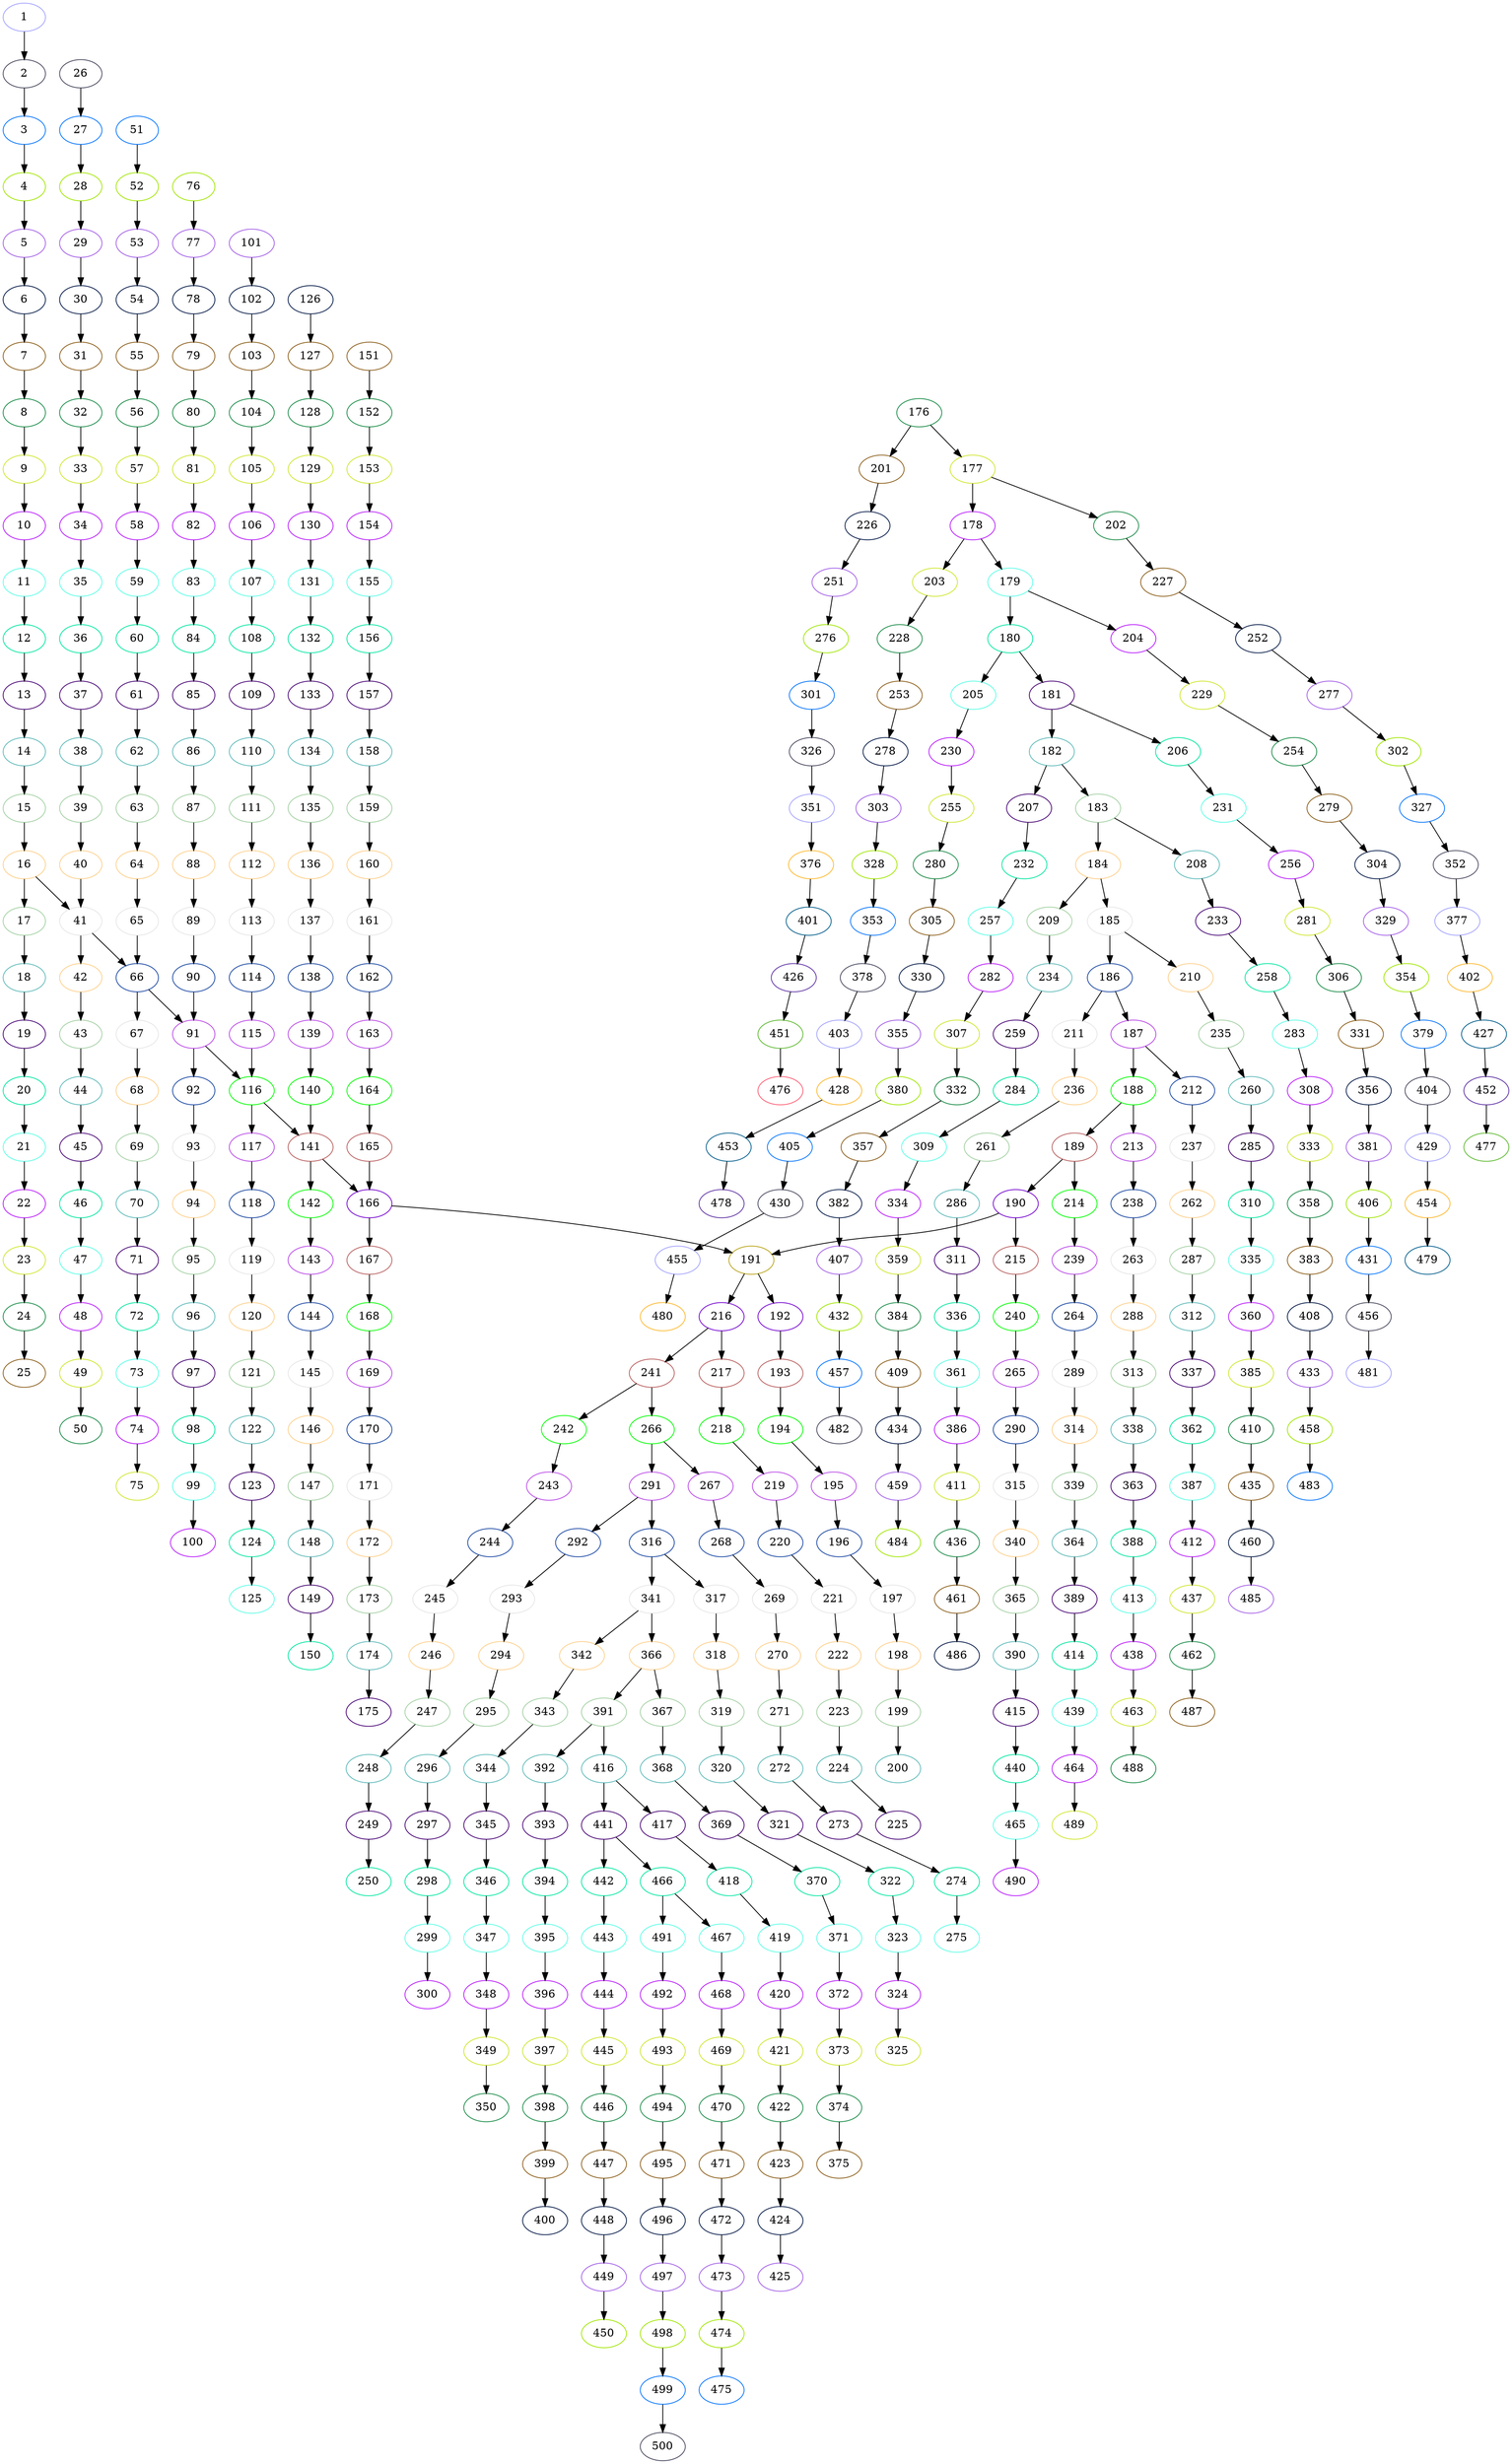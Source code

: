 digraph sample {
191 [color="#b8a117"];
166 [color="#7300cf"];
190 [color="#7300cf"];
216 [color="#7300cf"];
192 [color="#7300cf"];
141 [color="#b85c5c"];
165 [color="#b85c5c"];
167 [color="#b85c5c"];
189 [color="#b85c5c"];
215 [color="#b85c5c"];
241 [color="#b85c5c"];
217 [color="#b85c5c"];
193 [color="#b85c5c"];
116 [color="#00fd00"];
140 [color="#00fd00"];
142 [color="#00fd00"];
164 [color="#00fd00"];
168 [color="#00fd00"];
188 [color="#00fd00"];
214 [color="#00fd00"];
240 [color="#00fd00"];
266 [color="#00fd00"];
242 [color="#00fd00"];
218 [color="#00fd00"];
194 [color="#00fd00"];
91 [color="#b845e6"];
115 [color="#b845e6"];
117 [color="#b845e6"];
139 [color="#b845e6"];
143 [color="#b845e6"];
163 [color="#b845e6"];
169 [color="#b845e6"];
187 [color="#b845e6"];
213 [color="#b845e6"];
239 [color="#b845e6"];
265 [color="#b845e6"];
291 [color="#b845e6"];
267 [color="#b845e6"];
243 [color="#b845e6"];
219 [color="#b845e6"];
195 [color="#b845e6"];
66 [color="#1745a1"];
90 [color="#1745a1"];
92 [color="#1745a1"];
114 [color="#1745a1"];
118 [color="#1745a1"];
138 [color="#1745a1"];
144 [color="#1745a1"];
162 [color="#1745a1"];
170 [color="#1745a1"];
186 [color="#1745a1"];
212 [color="#1745a1"];
238 [color="#1745a1"];
264 [color="#1745a1"];
290 [color="#1745a1"];
316 [color="#1745a1"];
292 [color="#1745a1"];
268 [color="#1745a1"];
244 [color="#1745a1"];
220 [color="#1745a1"];
196 [color="#1745a1"];
41 [color="#e6e6e6"];
65 [color="#e6e6e6"];
67 [color="#e6e6e6"];
89 [color="#e6e6e6"];
93 [color="#e6e6e6"];
113 [color="#e6e6e6"];
119 [color="#e6e6e6"];
137 [color="#e6e6e6"];
145 [color="#e6e6e6"];
161 [color="#e6e6e6"];
171 [color="#e6e6e6"];
185 [color="#e6e6e6"];
211 [color="#e6e6e6"];
237 [color="#e6e6e6"];
263 [color="#e6e6e6"];
289 [color="#e6e6e6"];
315 [color="#e6e6e6"];
341 [color="#e6e6e6"];
317 [color="#e6e6e6"];
293 [color="#e6e6e6"];
269 [color="#e6e6e6"];
245 [color="#e6e6e6"];
221 [color="#e6e6e6"];
197 [color="#e6e6e6"];
16 [color="#fdcf8a"];
40 [color="#fdcf8a"];
42 [color="#fdcf8a"];
64 [color="#fdcf8a"];
68 [color="#fdcf8a"];
88 [color="#fdcf8a"];
94 [color="#fdcf8a"];
112 [color="#fdcf8a"];
120 [color="#fdcf8a"];
136 [color="#fdcf8a"];
146 [color="#fdcf8a"];
160 [color="#fdcf8a"];
172 [color="#fdcf8a"];
184 [color="#fdcf8a"];
210 [color="#fdcf8a"];
236 [color="#fdcf8a"];
262 [color="#fdcf8a"];
288 [color="#fdcf8a"];
314 [color="#fdcf8a"];
340 [color="#fdcf8a"];
366 [color="#fdcf8a"];
342 [color="#fdcf8a"];
318 [color="#fdcf8a"];
294 [color="#fdcf8a"];
270 [color="#fdcf8a"];
246 [color="#fdcf8a"];
222 [color="#fdcf8a"];
198 [color="#fdcf8a"];
15 [color="#a1cfa1"];
17 [color="#a1cfa1"];
39 [color="#a1cfa1"];
43 [color="#a1cfa1"];
63 [color="#a1cfa1"];
69 [color="#a1cfa1"];
87 [color="#a1cfa1"];
95 [color="#a1cfa1"];
111 [color="#a1cfa1"];
121 [color="#a1cfa1"];
135 [color="#a1cfa1"];
147 [color="#a1cfa1"];
159 [color="#a1cfa1"];
173 [color="#a1cfa1"];
183 [color="#a1cfa1"];
209 [color="#a1cfa1"];
235 [color="#a1cfa1"];
261 [color="#a1cfa1"];
287 [color="#a1cfa1"];
313 [color="#a1cfa1"];
339 [color="#a1cfa1"];
365 [color="#a1cfa1"];
391 [color="#a1cfa1"];
367 [color="#a1cfa1"];
343 [color="#a1cfa1"];
319 [color="#a1cfa1"];
295 [color="#a1cfa1"];
271 [color="#a1cfa1"];
247 [color="#a1cfa1"];
223 [color="#a1cfa1"];
199 [color="#a1cfa1"];
14 [color="#5cb8b8"];
18 [color="#5cb8b8"];
38 [color="#5cb8b8"];
44 [color="#5cb8b8"];
62 [color="#5cb8b8"];
70 [color="#5cb8b8"];
86 [color="#5cb8b8"];
96 [color="#5cb8b8"];
110 [color="#5cb8b8"];
122 [color="#5cb8b8"];
134 [color="#5cb8b8"];
148 [color="#5cb8b8"];
158 [color="#5cb8b8"];
174 [color="#5cb8b8"];
182 [color="#5cb8b8"];
208 [color="#5cb8b8"];
234 [color="#5cb8b8"];
260 [color="#5cb8b8"];
286 [color="#5cb8b8"];
312 [color="#5cb8b8"];
338 [color="#5cb8b8"];
364 [color="#5cb8b8"];
390 [color="#5cb8b8"];
416 [color="#5cb8b8"];
392 [color="#5cb8b8"];
368 [color="#5cb8b8"];
344 [color="#5cb8b8"];
320 [color="#5cb8b8"];
296 [color="#5cb8b8"];
272 [color="#5cb8b8"];
248 [color="#5cb8b8"];
224 [color="#5cb8b8"];
200 [color="#5cb8b8"];
13 [color="#450073"];
19 [color="#450073"];
37 [color="#450073"];
45 [color="#450073"];
61 [color="#450073"];
71 [color="#450073"];
85 [color="#450073"];
97 [color="#450073"];
109 [color="#450073"];
123 [color="#450073"];
133 [color="#450073"];
149 [color="#450073"];
157 [color="#450073"];
175 [color="#450073"];
181 [color="#450073"];
207 [color="#450073"];
233 [color="#450073"];
259 [color="#450073"];
285 [color="#450073"];
311 [color="#450073"];
337 [color="#450073"];
363 [color="#450073"];
389 [color="#450073"];
415 [color="#450073"];
441 [color="#450073"];
417 [color="#450073"];
393 [color="#450073"];
369 [color="#450073"];
345 [color="#450073"];
321 [color="#450073"];
297 [color="#450073"];
273 [color="#450073"];
249 [color="#450073"];
225 [color="#450073"];
12 [color="#00e6a1"];
20 [color="#00e6a1"];
36 [color="#00e6a1"];
46 [color="#00e6a1"];
60 [color="#00e6a1"];
72 [color="#00e6a1"];
84 [color="#00e6a1"];
98 [color="#00e6a1"];
108 [color="#00e6a1"];
124 [color="#00e6a1"];
132 [color="#00e6a1"];
150 [color="#00e6a1"];
156 [color="#00e6a1"];
180 [color="#00e6a1"];
206 [color="#00e6a1"];
232 [color="#00e6a1"];
258 [color="#00e6a1"];
284 [color="#00e6a1"];
310 [color="#00e6a1"];
336 [color="#00e6a1"];
362 [color="#00e6a1"];
388 [color="#00e6a1"];
414 [color="#00e6a1"];
440 [color="#00e6a1"];
466 [color="#00e6a1"];
442 [color="#00e6a1"];
418 [color="#00e6a1"];
394 [color="#00e6a1"];
370 [color="#00e6a1"];
346 [color="#00e6a1"];
322 [color="#00e6a1"];
298 [color="#00e6a1"];
274 [color="#00e6a1"];
250 [color="#00e6a1"];
11 [color="#5cfde6"];
21 [color="#5cfde6"];
35 [color="#5cfde6"];
47 [color="#5cfde6"];
59 [color="#5cfde6"];
73 [color="#5cfde6"];
83 [color="#5cfde6"];
99 [color="#5cfde6"];
107 [color="#5cfde6"];
125 [color="#5cfde6"];
131 [color="#5cfde6"];
155 [color="#5cfde6"];
179 [color="#5cfde6"];
205 [color="#5cfde6"];
231 [color="#5cfde6"];
257 [color="#5cfde6"];
283 [color="#5cfde6"];
309 [color="#5cfde6"];
335 [color="#5cfde6"];
361 [color="#5cfde6"];
387 [color="#5cfde6"];
413 [color="#5cfde6"];
439 [color="#5cfde6"];
465 [color="#5cfde6"];
491 [color="#5cfde6"];
467 [color="#5cfde6"];
443 [color="#5cfde6"];
419 [color="#5cfde6"];
395 [color="#5cfde6"];
371 [color="#5cfde6"];
347 [color="#5cfde6"];
323 [color="#5cfde6"];
299 [color="#5cfde6"];
275 [color="#5cfde6"];
10 [color="#b817fd"];
22 [color="#b817fd"];
34 [color="#b817fd"];
48 [color="#b817fd"];
58 [color="#b817fd"];
74 [color="#b817fd"];
82 [color="#b817fd"];
100 [color="#b817fd"];
106 [color="#b817fd"];
130 [color="#b817fd"];
154 [color="#b817fd"];
178 [color="#b817fd"];
204 [color="#b817fd"];
230 [color="#b817fd"];
256 [color="#b817fd"];
282 [color="#b817fd"];
308 [color="#b817fd"];
334 [color="#b817fd"];
360 [color="#b817fd"];
386 [color="#b817fd"];
412 [color="#b817fd"];
438 [color="#b817fd"];
464 [color="#b817fd"];
490 [color="#b817fd"];
492 [color="#b817fd"];
468 [color="#b817fd"];
444 [color="#b817fd"];
420 [color="#b817fd"];
396 [color="#b817fd"];
372 [color="#b817fd"];
348 [color="#b817fd"];
324 [color="#b817fd"];
300 [color="#b817fd"];
9 [color="#cfe62e"];
23 [color="#cfe62e"];
33 [color="#cfe62e"];
49 [color="#cfe62e"];
57 [color="#cfe62e"];
75 [color="#cfe62e"];
81 [color="#cfe62e"];
105 [color="#cfe62e"];
129 [color="#cfe62e"];
153 [color="#cfe62e"];
177 [color="#cfe62e"];
203 [color="#cfe62e"];
229 [color="#cfe62e"];
255 [color="#cfe62e"];
281 [color="#cfe62e"];
307 [color="#cfe62e"];
333 [color="#cfe62e"];
359 [color="#cfe62e"];
385 [color="#cfe62e"];
411 [color="#cfe62e"];
437 [color="#cfe62e"];
463 [color="#cfe62e"];
489 [color="#cfe62e"];
493 [color="#cfe62e"];
469 [color="#cfe62e"];
445 [color="#cfe62e"];
421 [color="#cfe62e"];
397 [color="#cfe62e"];
373 [color="#cfe62e"];
349 [color="#cfe62e"];
325 [color="#cfe62e"];
8 [color="#178a45"];
24 [color="#178a45"];
32 [color="#178a45"];
50 [color="#178a45"];
56 [color="#178a45"];
80 [color="#178a45"];
104 [color="#178a45"];
128 [color="#178a45"];
152 [color="#178a45"];
176 [color="#178a45"];
202 [color="#178a45"];
228 [color="#178a45"];
254 [color="#178a45"];
280 [color="#178a45"];
306 [color="#178a45"];
332 [color="#178a45"];
358 [color="#178a45"];
384 [color="#178a45"];
410 [color="#178a45"];
436 [color="#178a45"];
462 [color="#178a45"];
488 [color="#178a45"];
494 [color="#178a45"];
470 [color="#178a45"];
446 [color="#178a45"];
422 [color="#178a45"];
398 [color="#178a45"];
374 [color="#178a45"];
350 [color="#178a45"];
7 [color="#8a5c17"];
25 [color="#8a5c17"];
31 [color="#8a5c17"];
55 [color="#8a5c17"];
79 [color="#8a5c17"];
103 [color="#8a5c17"];
127 [color="#8a5c17"];
151 [color="#8a5c17"];
201 [color="#8a5c17"];
227 [color="#8a5c17"];
253 [color="#8a5c17"];
279 [color="#8a5c17"];
305 [color="#8a5c17"];
331 [color="#8a5c17"];
357 [color="#8a5c17"];
383 [color="#8a5c17"];
409 [color="#8a5c17"];
435 [color="#8a5c17"];
461 [color="#8a5c17"];
487 [color="#8a5c17"];
495 [color="#8a5c17"];
471 [color="#8a5c17"];
447 [color="#8a5c17"];
423 [color="#8a5c17"];
399 [color="#8a5c17"];
375 [color="#8a5c17"];
6 [color="#001745"];
30 [color="#001745"];
54 [color="#001745"];
78 [color="#001745"];
102 [color="#001745"];
126 [color="#001745"];
226 [color="#001745"];
252 [color="#001745"];
278 [color="#001745"];
304 [color="#001745"];
330 [color="#001745"];
356 [color="#001745"];
382 [color="#001745"];
408 [color="#001745"];
434 [color="#001745"];
460 [color="#001745"];
486 [color="#001745"];
496 [color="#001745"];
472 [color="#001745"];
448 [color="#001745"];
424 [color="#001745"];
400 [color="#001745"];
5 [color="#a15ce6"];
29 [color="#a15ce6"];
53 [color="#a15ce6"];
77 [color="#a15ce6"];
101 [color="#a15ce6"];
251 [color="#a15ce6"];
277 [color="#a15ce6"];
303 [color="#a15ce6"];
329 [color="#a15ce6"];
355 [color="#a15ce6"];
381 [color="#a15ce6"];
407 [color="#a15ce6"];
433 [color="#a15ce6"];
459 [color="#a15ce6"];
485 [color="#a15ce6"];
497 [color="#a15ce6"];
473 [color="#a15ce6"];
449 [color="#a15ce6"];
425 [color="#a15ce6"];
4 [color="#a1e600"];
28 [color="#a1e600"];
52 [color="#a1e600"];
76 [color="#a1e600"];
276 [color="#a1e600"];
302 [color="#a1e600"];
328 [color="#a1e600"];
354 [color="#a1e600"];
380 [color="#a1e600"];
406 [color="#a1e600"];
432 [color="#a1e600"];
458 [color="#a1e600"];
484 [color="#a1e600"];
498 [color="#a1e600"];
474 [color="#a1e600"];
450 [color="#a1e600"];
3 [color="#0073fd"];
27 [color="#0073fd"];
51 [color="#0073fd"];
301 [color="#0073fd"];
327 [color="#0073fd"];
353 [color="#0073fd"];
379 [color="#0073fd"];
405 [color="#0073fd"];
431 [color="#0073fd"];
457 [color="#0073fd"];
483 [color="#0073fd"];
499 [color="#0073fd"];
475 [color="#0073fd"];
2 [color="#45455c"];
26 [color="#45455c"];
326 [color="#45455c"];
352 [color="#45455c"];
378 [color="#45455c"];
404 [color="#45455c"];
430 [color="#45455c"];
456 [color="#45455c"];
482 [color="#45455c"];
500 [color="#45455c"];
1 [color="#a1a1fd"];
351 [color="#a1a1fd"];
377 [color="#a1a1fd"];
403 [color="#a1a1fd"];
429 [color="#a1a1fd"];
455 [color="#a1a1fd"];
481 [color="#a1a1fd"];
376 [color="#fdb82e"];
402 [color="#fdb82e"];
428 [color="#fdb82e"];
454 [color="#fdb82e"];
480 [color="#fdb82e"];
401 [color="#005c8a"];
427 [color="#005c8a"];
453 [color="#005c8a"];
479 [color="#005c8a"];
426 [color="#5c2ea1"];
452 [color="#5c2ea1"];
478 [color="#5c2ea1"];
451 [color="#5cb82e"];
477 [color="#5cb82e"];
476 [color="#fd5c73"];
1 -> 2[color="black"];
2 -> 3[color="black"];
3 -> 4[color="black"];
4 -> 5[color="black"];
5 -> 6[color="black"];
6 -> 7[color="black"];
7 -> 8[color="black"];
8 -> 9[color="black"];
9 -> 10[color="black"];
10 -> 11[color="black"];
11 -> 12[color="black"];
12 -> 13[color="black"];
13 -> 14[color="black"];
14 -> 15[color="black"];
15 -> 16[color="black"];
16 -> 41[color="black"];
16 -> 17[color="black"];
17 -> 18[color="black"];
18 -> 19[color="black"];
19 -> 20[color="black"];
20 -> 21[color="black"];
21 -> 22[color="black"];
22 -> 23[color="black"];
23 -> 24[color="black"];
24 -> 25[color="black"];
26 -> 27[color="black"];
27 -> 28[color="black"];
28 -> 29[color="black"];
29 -> 30[color="black"];
30 -> 31[color="black"];
31 -> 32[color="black"];
32 -> 33[color="black"];
33 -> 34[color="black"];
34 -> 35[color="black"];
35 -> 36[color="black"];
36 -> 37[color="black"];
37 -> 38[color="black"];
38 -> 39[color="black"];
39 -> 40[color="black"];
40 -> 41[color="black"];
41 -> 66[color="black"];
41 -> 42[color="black"];
42 -> 43[color="black"];
43 -> 44[color="black"];
44 -> 45[color="black"];
45 -> 46[color="black"];
46 -> 47[color="black"];
47 -> 48[color="black"];
48 -> 49[color="black"];
49 -> 50[color="black"];
51 -> 52[color="black"];
52 -> 53[color="black"];
53 -> 54[color="black"];
54 -> 55[color="black"];
55 -> 56[color="black"];
56 -> 57[color="black"];
57 -> 58[color="black"];
58 -> 59[color="black"];
59 -> 60[color="black"];
60 -> 61[color="black"];
61 -> 62[color="black"];
62 -> 63[color="black"];
63 -> 64[color="black"];
64 -> 65[color="black"];
65 -> 66[color="black"];
66 -> 91[color="black"];
66 -> 67[color="black"];
67 -> 68[color="black"];
68 -> 69[color="black"];
69 -> 70[color="black"];
70 -> 71[color="black"];
71 -> 72[color="black"];
72 -> 73[color="black"];
73 -> 74[color="black"];
74 -> 75[color="black"];
76 -> 77[color="black"];
77 -> 78[color="black"];
78 -> 79[color="black"];
79 -> 80[color="black"];
80 -> 81[color="black"];
81 -> 82[color="black"];
82 -> 83[color="black"];
83 -> 84[color="black"];
84 -> 85[color="black"];
85 -> 86[color="black"];
86 -> 87[color="black"];
87 -> 88[color="black"];
88 -> 89[color="black"];
89 -> 90[color="black"];
90 -> 91[color="black"];
91 -> 116[color="black"];
91 -> 92[color="black"];
92 -> 93[color="black"];
93 -> 94[color="black"];
94 -> 95[color="black"];
95 -> 96[color="black"];
96 -> 97[color="black"];
97 -> 98[color="black"];
98 -> 99[color="black"];
99 -> 100[color="black"];
101 -> 102[color="black"];
102 -> 103[color="black"];
103 -> 104[color="black"];
104 -> 105[color="black"];
105 -> 106[color="black"];
106 -> 107[color="black"];
107 -> 108[color="black"];
108 -> 109[color="black"];
109 -> 110[color="black"];
110 -> 111[color="black"];
111 -> 112[color="black"];
112 -> 113[color="black"];
113 -> 114[color="black"];
114 -> 115[color="black"];
115 -> 116[color="black"];
116 -> 141[color="black"];
116 -> 117[color="black"];
117 -> 118[color="black"];
118 -> 119[color="black"];
119 -> 120[color="black"];
120 -> 121[color="black"];
121 -> 122[color="black"];
122 -> 123[color="black"];
123 -> 124[color="black"];
124 -> 125[color="black"];
126 -> 127[color="black"];
127 -> 128[color="black"];
128 -> 129[color="black"];
129 -> 130[color="black"];
130 -> 131[color="black"];
131 -> 132[color="black"];
132 -> 133[color="black"];
133 -> 134[color="black"];
134 -> 135[color="black"];
135 -> 136[color="black"];
136 -> 137[color="black"];
137 -> 138[color="black"];
138 -> 139[color="black"];
139 -> 140[color="black"];
140 -> 141[color="black"];
141 -> 166[color="black"];
141 -> 142[color="black"];
142 -> 143[color="black"];
143 -> 144[color="black"];
144 -> 145[color="black"];
145 -> 146[color="black"];
146 -> 147[color="black"];
147 -> 148[color="black"];
148 -> 149[color="black"];
149 -> 150[color="black"];
151 -> 152[color="black"];
152 -> 153[color="black"];
153 -> 154[color="black"];
154 -> 155[color="black"];
155 -> 156[color="black"];
156 -> 157[color="black"];
157 -> 158[color="black"];
158 -> 159[color="black"];
159 -> 160[color="black"];
160 -> 161[color="black"];
161 -> 162[color="black"];
162 -> 163[color="black"];
163 -> 164[color="black"];
164 -> 165[color="black"];
165 -> 166[color="black"];
166 -> 191[color="black"];
166 -> 167[color="black"];
167 -> 168[color="black"];
168 -> 169[color="black"];
169 -> 170[color="black"];
170 -> 171[color="black"];
171 -> 172[color="black"];
172 -> 173[color="black"];
173 -> 174[color="black"];
174 -> 175[color="black"];
176 -> 201[color="black"];
176 -> 177[color="black"];
177 -> 202[color="black"];
177 -> 178[color="black"];
178 -> 203[color="black"];
178 -> 179[color="black"];
179 -> 204[color="black"];
179 -> 180[color="black"];
180 -> 205[color="black"];
180 -> 181[color="black"];
181 -> 206[color="black"];
181 -> 182[color="black"];
182 -> 207[color="black"];
182 -> 183[color="black"];
183 -> 208[color="black"];
183 -> 184[color="black"];
184 -> 209[color="black"];
184 -> 185[color="black"];
185 -> 210[color="black"];
185 -> 186[color="black"];
186 -> 211[color="black"];
186 -> 187[color="black"];
187 -> 212[color="black"];
187 -> 188[color="black"];
188 -> 213[color="black"];
188 -> 189[color="black"];
189 -> 214[color="black"];
189 -> 190[color="black"];
190 -> 215[color="black"];
190 -> 191[color="black"];
191 -> 216[color="black"];
191 -> 192[color="black"];
192 -> 193[color="black"];
193 -> 194[color="black"];
194 -> 195[color="black"];
195 -> 196[color="black"];
196 -> 197[color="black"];
197 -> 198[color="black"];
198 -> 199[color="black"];
199 -> 200[color="black"];
201 -> 226[color="black"];
202 -> 227[color="black"];
203 -> 228[color="black"];
204 -> 229[color="black"];
205 -> 230[color="black"];
206 -> 231[color="black"];
207 -> 232[color="black"];
208 -> 233[color="black"];
209 -> 234[color="black"];
210 -> 235[color="black"];
211 -> 236[color="black"];
212 -> 237[color="black"];
213 -> 238[color="black"];
214 -> 239[color="black"];
215 -> 240[color="black"];
216 -> 241[color="black"];
216 -> 217[color="black"];
217 -> 218[color="black"];
218 -> 219[color="black"];
219 -> 220[color="black"];
220 -> 221[color="black"];
221 -> 222[color="black"];
222 -> 223[color="black"];
223 -> 224[color="black"];
224 -> 225[color="black"];
226 -> 251[color="black"];
227 -> 252[color="black"];
228 -> 253[color="black"];
229 -> 254[color="black"];
230 -> 255[color="black"];
231 -> 256[color="black"];
232 -> 257[color="black"];
233 -> 258[color="black"];
234 -> 259[color="black"];
235 -> 260[color="black"];
236 -> 261[color="black"];
237 -> 262[color="black"];
238 -> 263[color="black"];
239 -> 264[color="black"];
240 -> 265[color="black"];
241 -> 266[color="black"];
241 -> 242[color="black"];
242 -> 243[color="black"];
243 -> 244[color="black"];
244 -> 245[color="black"];
245 -> 246[color="black"];
246 -> 247[color="black"];
247 -> 248[color="black"];
248 -> 249[color="black"];
249 -> 250[color="black"];
251 -> 276[color="black"];
252 -> 277[color="black"];
253 -> 278[color="black"];
254 -> 279[color="black"];
255 -> 280[color="black"];
256 -> 281[color="black"];
257 -> 282[color="black"];
258 -> 283[color="black"];
259 -> 284[color="black"];
260 -> 285[color="black"];
261 -> 286[color="black"];
262 -> 287[color="black"];
263 -> 288[color="black"];
264 -> 289[color="black"];
265 -> 290[color="black"];
266 -> 291[color="black"];
266 -> 267[color="black"];
267 -> 268[color="black"];
268 -> 269[color="black"];
269 -> 270[color="black"];
270 -> 271[color="black"];
271 -> 272[color="black"];
272 -> 273[color="black"];
273 -> 274[color="black"];
274 -> 275[color="black"];
276 -> 301[color="black"];
277 -> 302[color="black"];
278 -> 303[color="black"];
279 -> 304[color="black"];
280 -> 305[color="black"];
281 -> 306[color="black"];
282 -> 307[color="black"];
283 -> 308[color="black"];
284 -> 309[color="black"];
285 -> 310[color="black"];
286 -> 311[color="black"];
287 -> 312[color="black"];
288 -> 313[color="black"];
289 -> 314[color="black"];
290 -> 315[color="black"];
291 -> 316[color="black"];
291 -> 292[color="black"];
292 -> 293[color="black"];
293 -> 294[color="black"];
294 -> 295[color="black"];
295 -> 296[color="black"];
296 -> 297[color="black"];
297 -> 298[color="black"];
298 -> 299[color="black"];
299 -> 300[color="black"];
301 -> 326[color="black"];
302 -> 327[color="black"];
303 -> 328[color="black"];
304 -> 329[color="black"];
305 -> 330[color="black"];
306 -> 331[color="black"];
307 -> 332[color="black"];
308 -> 333[color="black"];
309 -> 334[color="black"];
310 -> 335[color="black"];
311 -> 336[color="black"];
312 -> 337[color="black"];
313 -> 338[color="black"];
314 -> 339[color="black"];
315 -> 340[color="black"];
316 -> 341[color="black"];
316 -> 317[color="black"];
317 -> 318[color="black"];
318 -> 319[color="black"];
319 -> 320[color="black"];
320 -> 321[color="black"];
321 -> 322[color="black"];
322 -> 323[color="black"];
323 -> 324[color="black"];
324 -> 325[color="black"];
326 -> 351[color="black"];
327 -> 352[color="black"];
328 -> 353[color="black"];
329 -> 354[color="black"];
330 -> 355[color="black"];
331 -> 356[color="black"];
332 -> 357[color="black"];
333 -> 358[color="black"];
334 -> 359[color="black"];
335 -> 360[color="black"];
336 -> 361[color="black"];
337 -> 362[color="black"];
338 -> 363[color="black"];
339 -> 364[color="black"];
340 -> 365[color="black"];
341 -> 366[color="black"];
341 -> 342[color="black"];
342 -> 343[color="black"];
343 -> 344[color="black"];
344 -> 345[color="black"];
345 -> 346[color="black"];
346 -> 347[color="black"];
347 -> 348[color="black"];
348 -> 349[color="black"];
349 -> 350[color="black"];
351 -> 376[color="black"];
352 -> 377[color="black"];
353 -> 378[color="black"];
354 -> 379[color="black"];
355 -> 380[color="black"];
356 -> 381[color="black"];
357 -> 382[color="black"];
358 -> 383[color="black"];
359 -> 384[color="black"];
360 -> 385[color="black"];
361 -> 386[color="black"];
362 -> 387[color="black"];
363 -> 388[color="black"];
364 -> 389[color="black"];
365 -> 390[color="black"];
366 -> 391[color="black"];
366 -> 367[color="black"];
367 -> 368[color="black"];
368 -> 369[color="black"];
369 -> 370[color="black"];
370 -> 371[color="black"];
371 -> 372[color="black"];
372 -> 373[color="black"];
373 -> 374[color="black"];
374 -> 375[color="black"];
376 -> 401[color="black"];
377 -> 402[color="black"];
378 -> 403[color="black"];
379 -> 404[color="black"];
380 -> 405[color="black"];
381 -> 406[color="black"];
382 -> 407[color="black"];
383 -> 408[color="black"];
384 -> 409[color="black"];
385 -> 410[color="black"];
386 -> 411[color="black"];
387 -> 412[color="black"];
388 -> 413[color="black"];
389 -> 414[color="black"];
390 -> 415[color="black"];
391 -> 416[color="black"];
391 -> 392[color="black"];
392 -> 393[color="black"];
393 -> 394[color="black"];
394 -> 395[color="black"];
395 -> 396[color="black"];
396 -> 397[color="black"];
397 -> 398[color="black"];
398 -> 399[color="black"];
399 -> 400[color="black"];
401 -> 426[color="black"];
402 -> 427[color="black"];
403 -> 428[color="black"];
404 -> 429[color="black"];
405 -> 430[color="black"];
406 -> 431[color="black"];
407 -> 432[color="black"];
408 -> 433[color="black"];
409 -> 434[color="black"];
410 -> 435[color="black"];
411 -> 436[color="black"];
412 -> 437[color="black"];
413 -> 438[color="black"];
414 -> 439[color="black"];
415 -> 440[color="black"];
416 -> 441[color="black"];
416 -> 417[color="black"];
417 -> 418[color="black"];
418 -> 419[color="black"];
419 -> 420[color="black"];
420 -> 421[color="black"];
421 -> 422[color="black"];
422 -> 423[color="black"];
423 -> 424[color="black"];
424 -> 425[color="black"];
426 -> 451[color="black"];
427 -> 452[color="black"];
428 -> 453[color="black"];
429 -> 454[color="black"];
430 -> 455[color="black"];
431 -> 456[color="black"];
432 -> 457[color="black"];
433 -> 458[color="black"];
434 -> 459[color="black"];
435 -> 460[color="black"];
436 -> 461[color="black"];
437 -> 462[color="black"];
438 -> 463[color="black"];
439 -> 464[color="black"];
440 -> 465[color="black"];
441 -> 466[color="black"];
441 -> 442[color="black"];
442 -> 443[color="black"];
443 -> 444[color="black"];
444 -> 445[color="black"];
445 -> 446[color="black"];
446 -> 447[color="black"];
447 -> 448[color="black"];
448 -> 449[color="black"];
449 -> 450[color="black"];
451 -> 476[color="black"];
452 -> 477[color="black"];
453 -> 478[color="black"];
454 -> 479[color="black"];
455 -> 480[color="black"];
456 -> 481[color="black"];
457 -> 482[color="black"];
458 -> 483[color="black"];
459 -> 484[color="black"];
460 -> 485[color="black"];
461 -> 486[color="black"];
462 -> 487[color="black"];
463 -> 488[color="black"];
464 -> 489[color="black"];
465 -> 490[color="black"];
466 -> 491[color="black"];
466 -> 467[color="black"];
467 -> 468[color="black"];
468 -> 469[color="black"];
469 -> 470[color="black"];
470 -> 471[color="black"];
471 -> 472[color="black"];
472 -> 473[color="black"];
473 -> 474[color="black"];
474 -> 475[color="black"];
491 -> 492[color="black"];
492 -> 493[color="black"];
493 -> 494[color="black"];
494 -> 495[color="black"];
495 -> 496[color="black"];
496 -> 497[color="black"];
497 -> 498[color="black"];
498 -> 499[color="black"];
499 -> 500[color="black"];
}